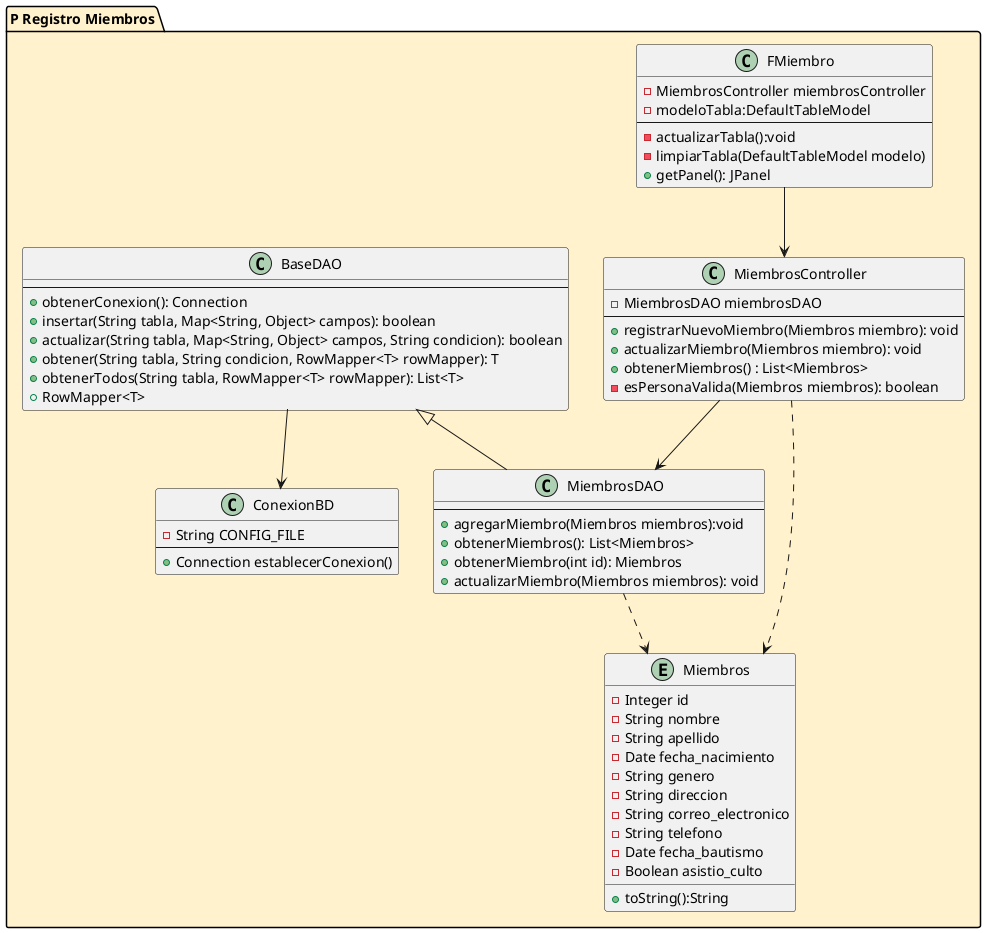 @startuml
package "P Registro Miembros" #FFF2CC {
  class "FMiembro" as fmiembro {
  - MiembrosController miembrosController
  - modeloTabla:DefaultTableModel
  --
  -actualizarTabla():void
  -limpiarTabla(DefaultTableModel modelo)
  + getPanel(): JPanel
  }
  class "MiembrosController" as ctrmiembro{
  -MiembrosDAO miembrosDAO
  --
  +registrarNuevoMiembro(Miembros miembro): void
  +actualizarMiembro(Miembros miembro): void
  +obtenerMiembros() : List<Miembros>
  -esPersonaValida(Miembros miembros): boolean
  }

  class "MiembrosDAO" as daomiembro{
  --
  +agregarMiembro(Miembros miembros):void
  +obtenerMiembros(): List<Miembros>
  +obtenerMiembro(int id): Miembros
  +actualizarMiembro(Miembros miembros): void
  }

  class "BaseDAO" as daobase {
  --
  +obtenerConexion(): Connection
  +insertar(String tabla, Map<String, Object> campos): boolean
  +actualizar(String tabla, Map<String, Object> campos, String condicion): boolean
  +obtener(String tabla, String condicion, RowMapper<T> rowMapper): T
  +obtenerTodos(String tabla, RowMapper<T> rowMapper): List<T>
  +RowMapper<T>
  }
   class "ConexionBD" as bdconexion{
     -String CONFIG_FILE
     --
     +Connection establecerConexion()
    }
  entity "Miembros" as miembros{
     -Integer id
     -String nombre
     -String apellido
     -Date fecha_nacimiento
     -String genero
     -String direccion
     -String correo_electronico
     -String telefono
     -Date fecha_bautismo
     -Boolean asistio_culto
      +toString():String

  }

  fmiembro --> ctrmiembro
  ctrmiembro --> daomiembro
  daobase <|-- daomiembro
  ctrmiembro ..> miembros
  daomiembro ..> miembros
  daobase --> bdconexion
}


@enduml
